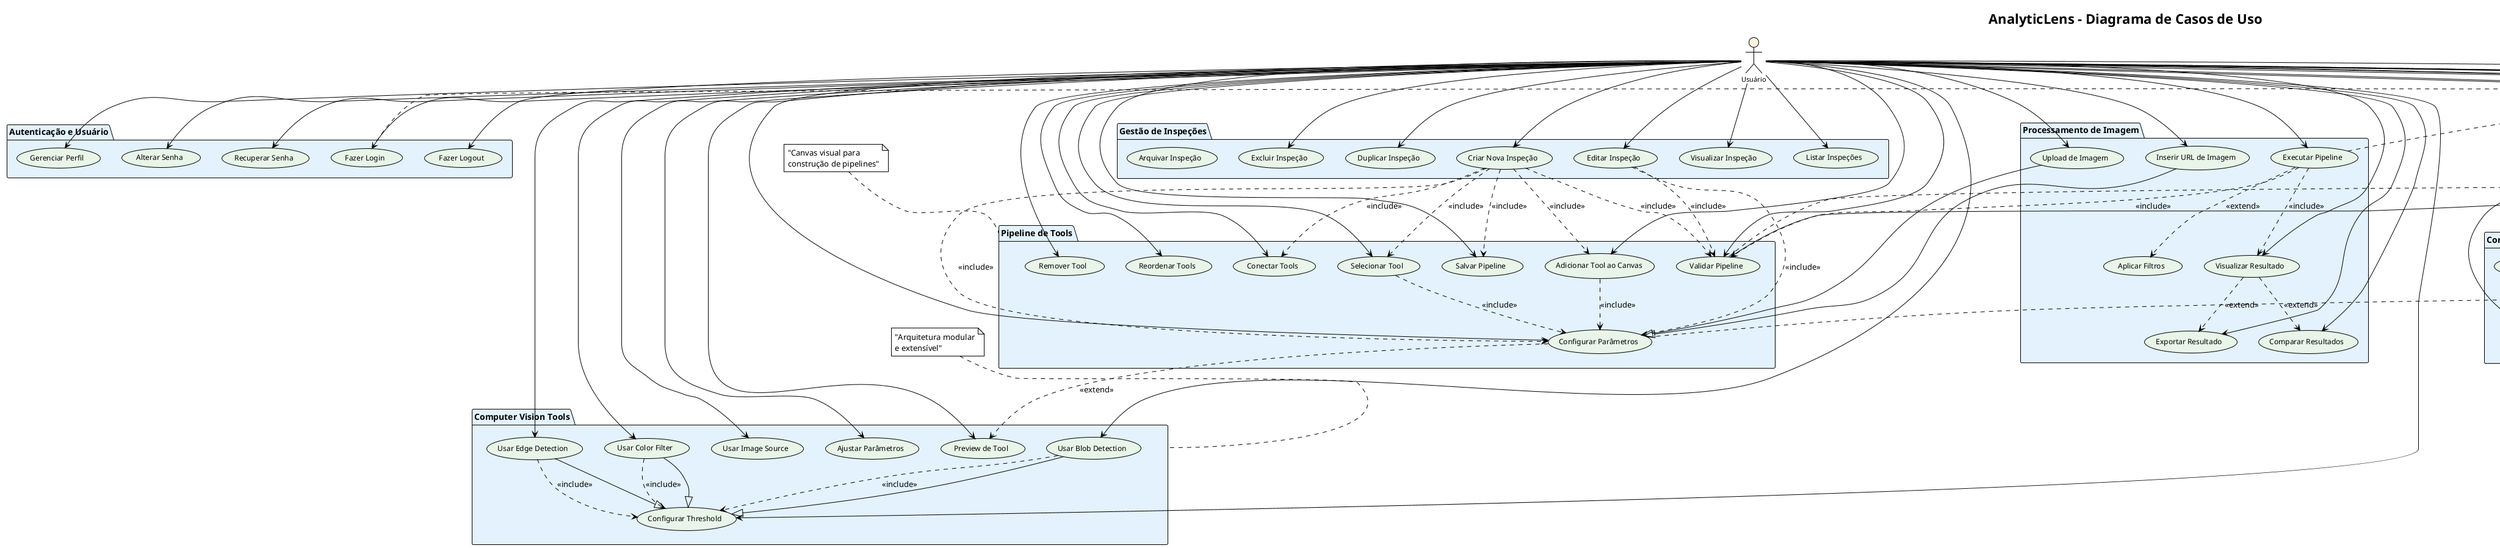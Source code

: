 @startuml AnalyticLens_Use_Case_Diagram

!theme plain
skinparam usecaseFontSize 12
skinparam usecaseFontName Arial
skinparam actorFontSize 11
skinparam usecaseBackgroundColor #E8F5E8
skinparam actorBackgroundColor #FFF3E0
skinparam packageBackgroundColor #E3F2FD

title "AnalyticLens - Diagrama de Casos de Uso"

' ========================================
' ATORES
' ========================================
actor "Usuário" as User
actor "Administrador" as Admin
actor "Sistema" as System

' ========================================
' CASOS DE USO PRINCIPAIS
' ========================================
package "Autenticação e Usuário" {
  usecase "Fazer Login" as UC_Login
  usecase "Fazer Logout" as UC_Logout
  usecase "Gerenciar Perfil" as UC_Profile
  usecase "Alterar Senha" as UC_ChangePassword
  usecase "Recuperar Senha" as UC_RecoverPassword
}

package "Gestão de Inspeções" {
  usecase "Criar Nova Inspeção" as UC_CreateInspection
  usecase "Editar Inspeção" as UC_EditInspection
  usecase "Visualizar Inspeção" as UC_ViewInspection
  usecase "Listar Inspeções" as UC_ListInspections
  usecase "Excluir Inspeção" as UC_DeleteInspection
  usecase "Duplicar Inspeção" as UC_DuplicateInspection
  usecase "Arquivar Inspeção" as UC_ArchiveInspection
}

package "Pipeline de Tools" {
  usecase "Selecionar Tool" as UC_SelectTool
  usecase "Configurar Parâmetros" as UC_ConfigureParams
  usecase "Adicionar Tool ao Canvas" as UC_AddToolToCanvas
  usecase "Conectar Tools" as UC_ConnectTools
  usecase "Remover Tool" as UC_RemoveTool
  usecase "Reordenar Tools" as UC_ReorderTools
  usecase "Validar Pipeline" as UC_ValidatePipeline
  usecase "Salvar Pipeline" as UC_SavePipeline
}

package "Processamento de Imagem" {
  usecase "Upload de Imagem" as UC_UploadImage
  usecase "Inserir URL de Imagem" as UC_InsertImageURL
  usecase "Executar Pipeline" as UC_ExecutePipeline
  usecase "Visualizar Resultado" as UC_ViewResult
  usecase "Exportar Resultado" as UC_ExportResult
  usecase "Comparar Resultados" as UC_CompareResults
  usecase "Aplicar Filtros" as UC_ApplyFilters
}

package "Computer Vision Tools" {
  usecase "Usar Blob Detection" as UC_BlobDetection
  usecase "Usar Edge Detection" as UC_EdgeDetection
  usecase "Usar Color Filter" as UC_ColorFilter
  usecase "Usar Image Source" as UC_ImageSource
  usecase "Configurar Threshold" as UC_ConfigureThreshold
  usecase "Ajustar Parâmetros" as UC_AdjustParameters
  usecase "Preview de Tool" as UC_ToolPreview
}

package "Monitoramento e Análise" {
  usecase "Monitorar em Tempo Real" as UC_RealTimeMonitoring
  usecase "Visualizar Histórico" as UC_ViewHistory
  usecase "Gerar Relatórios" as UC_GenerateReports
  usecase "Analisar Estatísticas" as UC_AnalyzeStats
  usecase "Configurar Alertas" as UC_ConfigureAlerts
  usecase "Exportar Dados" as UC_ExportData
}

package "Configurações e Administração" {
  usecase "Configurar Sistema" as UC_ConfigureSystem
  usecase "Gerenciar Usuários" as UC_ManageUsers
  usecase "Configurar Permissões" as UC_ConfigurePermissions
  usecase "Backup de Dados" as UC_BackupData
  usecase "Restaurar Dados" as UC_RestoreData
  usecase "Configurar Notificações" as UC_ConfigureNotifications
  usecase "Gerenciar Logs" as UC_ManageLogs
}

package "Suporte e Ajuda" {
  usecase "Acessar Documentação" as UC_AccessDocs
  usecase "Solicitar Suporte" as UC_RequestSupport
  usecase "Reportar Bug" as UC_ReportBug
  usecase "Sugerir Melhorias" as UC_SuggestImprovements
  usecase "Ver Tutorial" as UC_ViewTutorial
}

' ========================================
' RELACIONAMENTOS PRINCIPAIS
' ========================================

' Usuário - Casos de Uso Básicos
User --> UC_Login
User --> UC_Logout
User --> UC_Profile
User --> UC_ChangePassword
User --> UC_RecoverPassword

' Usuário - Gestão de Inspeções
User --> UC_CreateInspection
User --> UC_EditInspection
User --> UC_ViewInspection
User --> UC_ListInspections
User --> UC_DeleteInspection
User --> UC_DuplicateInspection

' Usuário - Pipeline
User --> UC_SelectTool
User --> UC_ConfigureParams
User --> UC_AddToolToCanvas
User --> UC_ConnectTools
User --> UC_RemoveTool
User --> UC_ReorderTools
User --> UC_ValidatePipeline
User --> UC_SavePipeline

' Usuário - Processamento
User --> UC_UploadImage
User --> UC_InsertImageURL
User --> UC_ExecutePipeline
User --> UC_ViewResult
User --> UC_ExportResult
User --> UC_CompareResults

' Usuário - Tools
User --> UC_BlobDetection
User --> UC_EdgeDetection
User --> UC_ColorFilter
User --> UC_ImageSource
User --> UC_ConfigureThreshold
User --> UC_AdjustParameters
User --> UC_ToolPreview

' Usuário - Monitoramento
User --> UC_RealTimeMonitoring
User --> UC_ViewHistory
User --> UC_GenerateReports
User --> UC_AnalyzeStats
User --> UC_ExportData

' Usuário - Suporte
User --> UC_AccessDocs
User --> UC_RequestSupport
User --> UC_ReportBug
User --> UC_SuggestImprovements
User --> UC_ViewTutorial

' Administrador - Casos de Uso Avançados
Admin --> UC_ManageUsers
Admin --> UC_ConfigurePermissions
Admin --> UC_BackupData
Admin --> UC_RestoreData
Admin --> UC_ConfigureSystem
Admin --> UC_ConfigureNotifications
Admin --> UC_ManageLogs

' Sistema - Casos de Uso Automáticos
System --> UC_ValidatePipeline
System --> UC_ConfigureAlerts
System --> UC_BackupData

' ========================================
' RELACIONAMENTOS DE INCLUSÃO/EXTENSÃO
' ========================================

' Inclusões (include)
UC_CreateInspection ..> UC_SelectTool : <<include>>
UC_CreateInspection ..> UC_ConfigureParams : <<include>>
UC_CreateInspection ..> UC_AddToolToCanvas : <<include>>
UC_CreateInspection ..> UC_ConnectTools : <<include>>
UC_CreateInspection ..> UC_ValidatePipeline : <<include>>
UC_CreateInspection ..> UC_SavePipeline : <<include>>

UC_ExecutePipeline ..> UC_ValidatePipeline : <<include>>
UC_ExecutePipeline ..> UC_ViewResult : <<include>>

UC_EditInspection ..> UC_ConfigureParams : <<include>>
UC_EditInspection ..> UC_ValidatePipeline : <<include>>

UC_SelectTool ..> UC_ConfigureParams : <<include>>
UC_AddToolToCanvas ..> UC_ConfigureParams : <<include>>

UC_BlobDetection ..> UC_ConfigureThreshold : <<include>>
UC_EdgeDetection ..> UC_ConfigureThreshold : <<include>>
UC_ColorFilter ..> UC_ConfigureThreshold : <<include>>

UC_RealTimeMonitoring ..> UC_ConfigureAlerts : <<include>>
UC_ViewHistory ..> UC_GenerateReports : <<include>>

' Extensões (extend)
UC_ConfigureParams ..> UC_ToolPreview : <<extend>>
UC_ExecutePipeline ..> UC_ApplyFilters : <<extend>>
UC_ViewResult ..> UC_ExportResult : <<extend>>
UC_ViewResult ..> UC_CompareResults : <<extend>>

UC_ConfigureSystem ..> UC_ConfigureNotifications : <<extend>>
UC_ConfigureSystem ..> UC_ConfigurePermissions : <<extend>>

UC_RequestSupport ..> UC_ReportBug : <<extend>>
UC_RequestSupport ..> UC_SuggestImprovements : <<extend>>

' ========================================
' RELACIONAMENTOS DE GENERALIZAÇÃO
' ========================================

' Herança de casos de uso
UC_BlobDetection --|> UC_ConfigureThreshold
UC_EdgeDetection --|> UC_ConfigureThreshold
UC_ColorFilter --|> UC_ConfigureThreshold

UC_UploadImage --|> UC_ConfigureParams
UC_InsertImageURL --|> UC_ConfigureParams

UC_GenerateReports --|> UC_ExportData
UC_ViewHistory --|> UC_ExportData

' ========================================
' NOTES E COMENTÁRIOS
' ========================================
note right of UC_Login : "Autenticação via\nDjango REST Framework"
note right of UC_ValidatePipeline : "Validação JavaScript puro\n(substitui Zod)"
note right of UC_ExecutePipeline : "Execução via\nToolRegistry"
note right of UC_ConfigureParams : "Interface dinâmica\nbaseada no schema"
note right of UC_RealTimeMonitoring : "WebSocket para\ndados em tempo real"
note right of UC_BackupData : "Automático diário\n+ manual sob demanda"

note top of "Pipeline de Tools" : "Canvas visual para\nconstrução de pipelines"
note top of "Computer Vision Tools" : "Arquitetura modular\ne extensível"
note top of "Monitoramento e Análise" : "Dashboard em tempo real\n+ histórico completo"

@enduml
